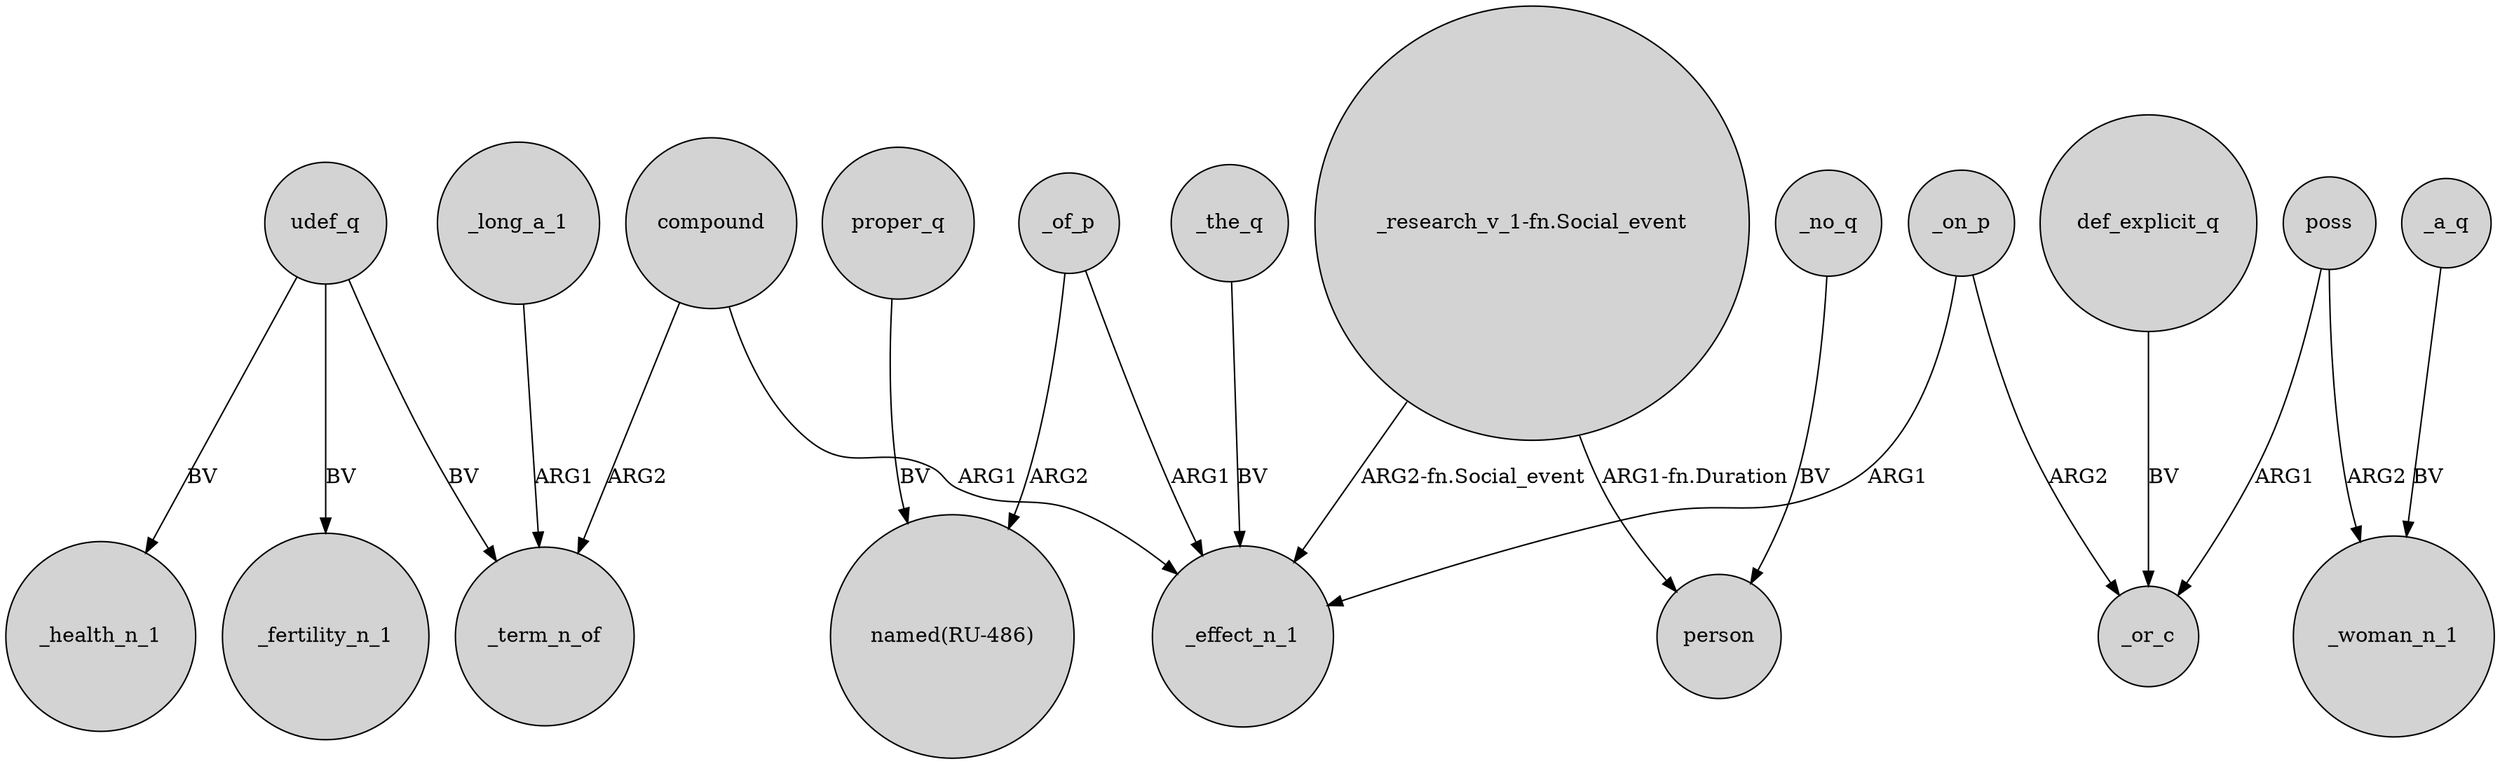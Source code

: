 digraph {
	node [shape=circle style=filled]
	udef_q -> _health_n_1 [label=BV]
	udef_q -> _term_n_of [label=BV]
	_of_p -> _effect_n_1 [label=ARG1]
	def_explicit_q -> _or_c [label=BV]
	compound -> _effect_n_1 [label=ARG1]
	compound -> _term_n_of [label=ARG2]
	_on_p -> _effect_n_1 [label=ARG1]
	_long_a_1 -> _term_n_of [label=ARG1]
	_of_p -> "named(RU-486)" [label=ARG2]
	poss -> _or_c [label=ARG1]
	_a_q -> _woman_n_1 [label=BV]
	_the_q -> _effect_n_1 [label=BV]
	"_research_v_1-fn.Social_event" -> person [label="ARG1-fn.Duration"]
	poss -> _woman_n_1 [label=ARG2]
	_no_q -> person [label=BV]
	_on_p -> _or_c [label=ARG2]
	proper_q -> "named(RU-486)" [label=BV]
	"_research_v_1-fn.Social_event" -> _effect_n_1 [label="ARG2-fn.Social_event"]
	udef_q -> _fertility_n_1 [label=BV]
}
